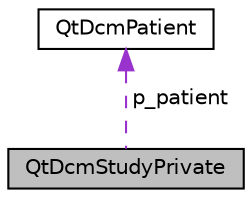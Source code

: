 digraph "QtDcmStudyPrivate"
{
  edge [fontname="Helvetica",fontsize="10",labelfontname="Helvetica",labelfontsize="10"];
  node [fontname="Helvetica",fontsize="10",shape=record];
  Node1 [label="QtDcmStudyPrivate",height=0.2,width=0.4,color="black", fillcolor="grey75", style="filled" fontcolor="black"];
  Node2 -> Node1 [dir="back",color="darkorchid3",fontsize="10",style="dashed",label=" p_patient" ,fontname="Helvetica"];
  Node2 [label="QtDcmPatient",height=0.2,width=0.4,color="black", fillcolor="white", style="filled",URL="$classQtDcmPatient.html",tooltip="This class is a representation of a dicom patient."];
}

